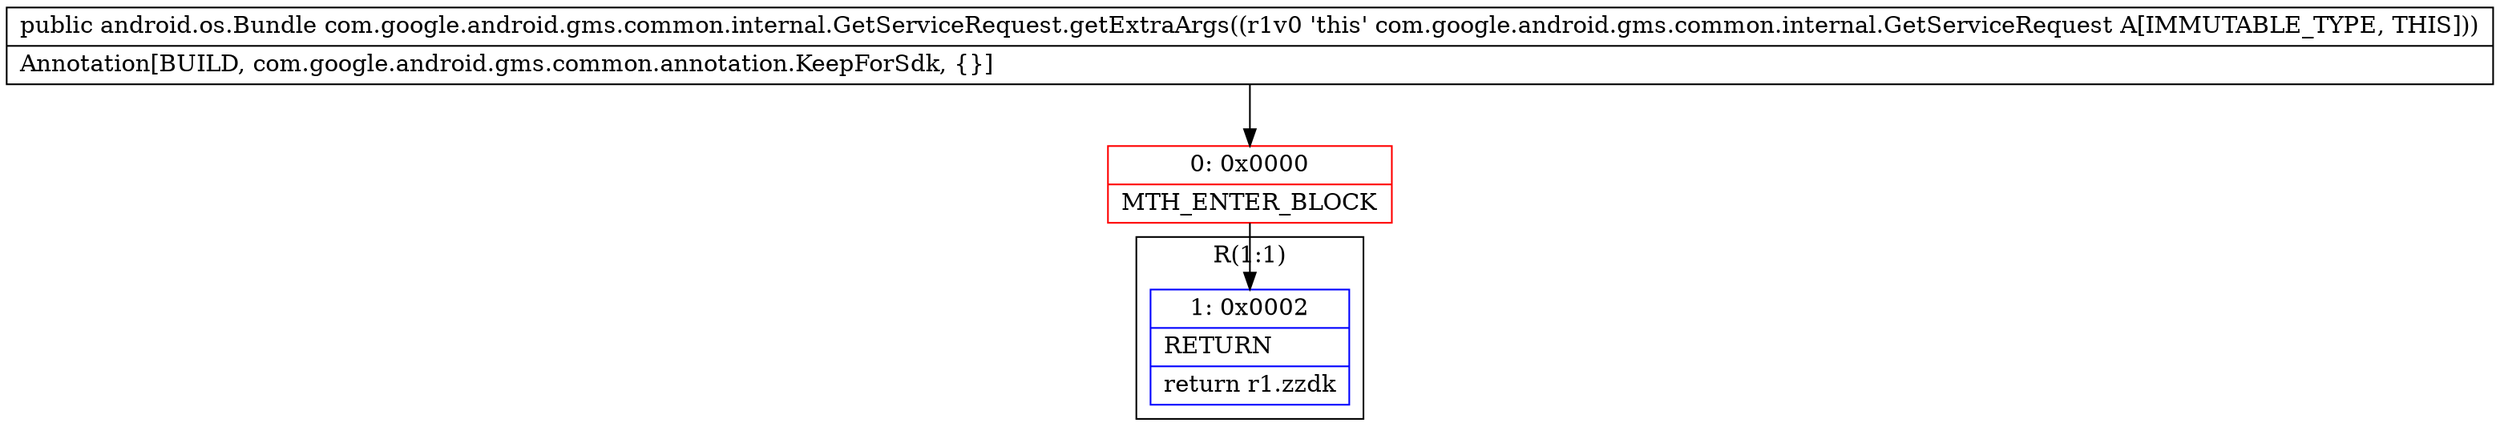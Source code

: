 digraph "CFG forcom.google.android.gms.common.internal.GetServiceRequest.getExtraArgs()Landroid\/os\/Bundle;" {
subgraph cluster_Region_1739997102 {
label = "R(1:1)";
node [shape=record,color=blue];
Node_1 [shape=record,label="{1\:\ 0x0002|RETURN\l|return r1.zzdk\l}"];
}
Node_0 [shape=record,color=red,label="{0\:\ 0x0000|MTH_ENTER_BLOCK\l}"];
MethodNode[shape=record,label="{public android.os.Bundle com.google.android.gms.common.internal.GetServiceRequest.getExtraArgs((r1v0 'this' com.google.android.gms.common.internal.GetServiceRequest A[IMMUTABLE_TYPE, THIS]))  | Annotation[BUILD, com.google.android.gms.common.annotation.KeepForSdk, \{\}]\l}"];
MethodNode -> Node_0;
Node_0 -> Node_1;
}

